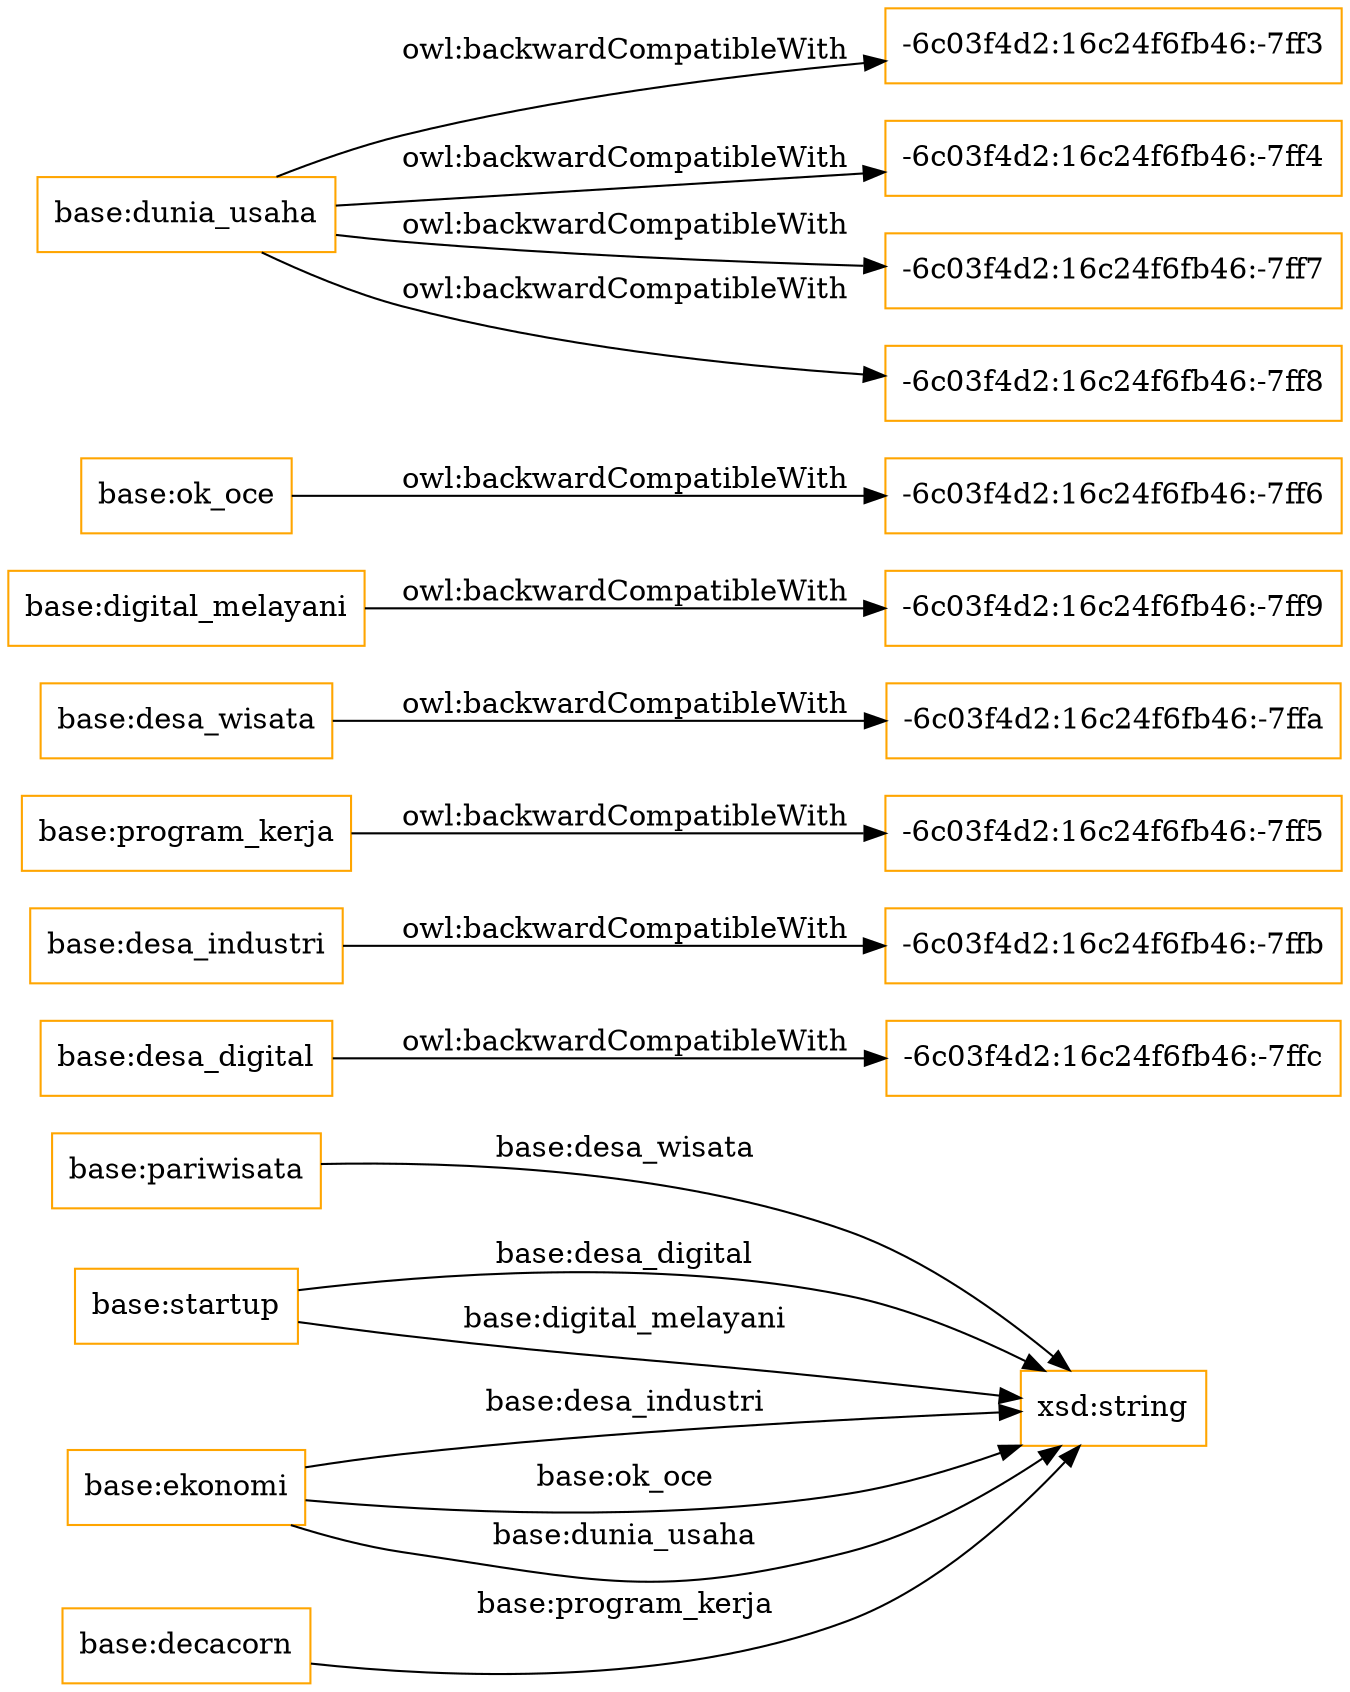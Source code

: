 digraph ar2dtool_diagram { 
rankdir=LR;
size="1501"
node [shape = rectangle, color="orange"]; "base:pariwisata" "base:startup" "base:ekonomi" "base:decacorn" ; /*classes style*/
	"base:desa_digital" -> "-6c03f4d2:16c24f6fb46:-7ffc" [ label = "owl:backwardCompatibleWith" ];
	"base:desa_industri" -> "-6c03f4d2:16c24f6fb46:-7ffb" [ label = "owl:backwardCompatibleWith" ];
	"base:program_kerja" -> "-6c03f4d2:16c24f6fb46:-7ff5" [ label = "owl:backwardCompatibleWith" ];
	"base:desa_wisata" -> "-6c03f4d2:16c24f6fb46:-7ffa" [ label = "owl:backwardCompatibleWith" ];
	"base:digital_melayani" -> "-6c03f4d2:16c24f6fb46:-7ff9" [ label = "owl:backwardCompatibleWith" ];
	"base:ok_oce" -> "-6c03f4d2:16c24f6fb46:-7ff6" [ label = "owl:backwardCompatibleWith" ];
	"base:dunia_usaha" -> "-6c03f4d2:16c24f6fb46:-7ff3" [ label = "owl:backwardCompatibleWith" ];
	"base:dunia_usaha" -> "-6c03f4d2:16c24f6fb46:-7ff4" [ label = "owl:backwardCompatibleWith" ];
	"base:dunia_usaha" -> "-6c03f4d2:16c24f6fb46:-7ff7" [ label = "owl:backwardCompatibleWith" ];
	"base:dunia_usaha" -> "-6c03f4d2:16c24f6fb46:-7ff8" [ label = "owl:backwardCompatibleWith" ];
	"base:ekonomi" -> "xsd:string" [ label = "base:desa_industri" ];
	"base:startup" -> "xsd:string" [ label = "base:desa_digital" ];
	"base:ekonomi" -> "xsd:string" [ label = "base:ok_oce" ];
	"base:startup" -> "xsd:string" [ label = "base:digital_melayani" ];
	"base:decacorn" -> "xsd:string" [ label = "base:program_kerja" ];
	"base:pariwisata" -> "xsd:string" [ label = "base:desa_wisata" ];
	"base:ekonomi" -> "xsd:string" [ label = "base:dunia_usaha" ];

}
